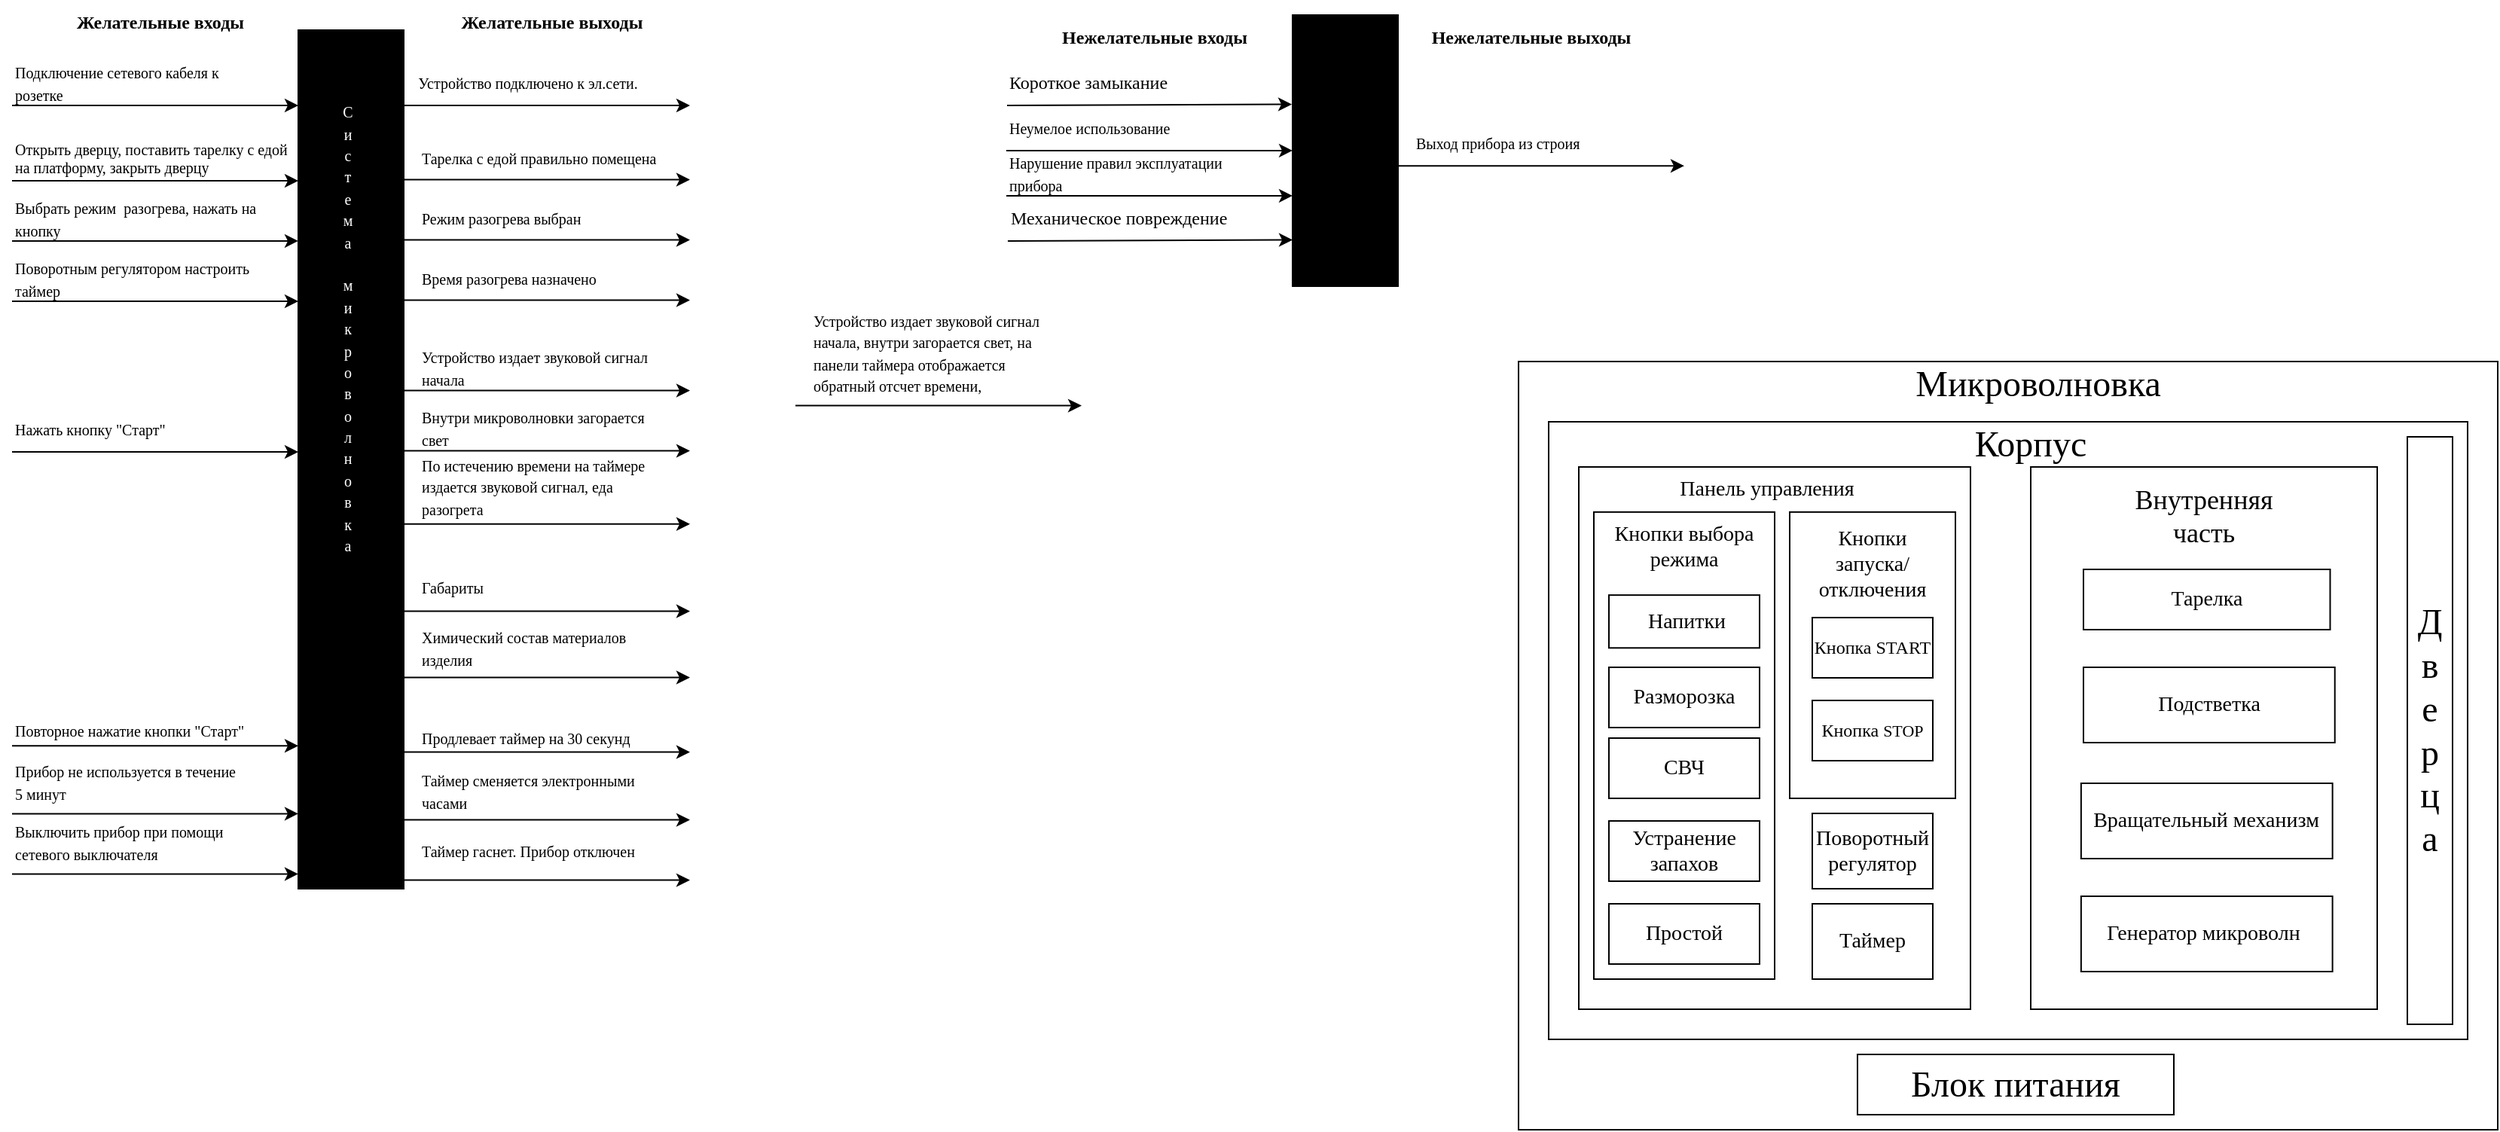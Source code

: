 <mxfile version="21.0.2" type="github">
  <diagram name="Page-1" id="kksrU-J7RmdfJkJG-z9g">
    <mxGraphModel dx="1235" dy="646" grid="1" gridSize="10" guides="1" tooltips="1" connect="1" arrows="1" fold="1" page="1" pageScale="1" pageWidth="827" pageHeight="1169" math="0" shadow="0">
      <root>
        <mxCell id="0" />
        <mxCell id="1" parent="0" />
        <mxCell id="RxlpYsVskv-hnWhugoj_-2" value="" style="rounded=0;whiteSpace=wrap;html=1;fillColor=#000000;" parent="1" vertex="1">
          <mxGeometry x="240" y="310" width="70" height="570" as="geometry" />
        </mxCell>
        <mxCell id="RxlpYsVskv-hnWhugoj_-3" value="&lt;font style=&quot;font-size: 10px;&quot; color=&quot;#ffffff&quot; face=&quot;Times New Roman&quot;&gt;С&lt;br&gt;и&lt;br&gt;с&lt;br&gt;т&lt;br&gt;е&lt;br&gt;м&lt;br&gt;а&lt;br&gt;&lt;br&gt;м&lt;br&gt;и&lt;br&gt;к&lt;br&gt;р&lt;br&gt;о&lt;br&gt;в&lt;br&gt;о&lt;br&gt;л&lt;br&gt;н&lt;br&gt;о&lt;br&gt;в&lt;br&gt;к&lt;br&gt;а&lt;br&gt;&amp;nbsp;&lt;/font&gt;" style="text;html=1;strokeColor=none;fillColor=none;align=center;verticalAlign=middle;whiteSpace=wrap;rounded=0;rotation=0;" parent="1" vertex="1">
          <mxGeometry x="220" y="509.71" width="105.6" height="10.22" as="geometry" />
        </mxCell>
        <mxCell id="RxlpYsVskv-hnWhugoj_-4" value="&lt;font face=&quot;Times New Roman&quot;&gt;&lt;b&gt;Желательные входы&amp;nbsp;&lt;/b&gt;&lt;/font&gt;" style="text;html=1;strokeColor=none;fillColor=none;align=center;verticalAlign=middle;whiteSpace=wrap;rounded=0;" parent="1" vertex="1">
          <mxGeometry x="80" y="290" width="140" height="30" as="geometry" />
        </mxCell>
        <mxCell id="RxlpYsVskv-hnWhugoj_-5" value="&lt;font face=&quot;Times New Roman&quot;&gt;&lt;b&gt;Желательные выходы&amp;nbsp;&lt;/b&gt;&lt;/font&gt;" style="text;html=1;strokeColor=none;fillColor=none;align=center;verticalAlign=middle;whiteSpace=wrap;rounded=0;" parent="1" vertex="1">
          <mxGeometry x="340" y="290" width="140" height="30" as="geometry" />
        </mxCell>
        <mxCell id="RxlpYsVskv-hnWhugoj_-6" value="&lt;font style=&quot;font-size: 10px;&quot;&gt;Подключение сетевого кабеля к&lt;br&gt;розетке&lt;/font&gt;" style="text;html=1;strokeColor=none;fillColor=none;align=left;verticalAlign=middle;whiteSpace=wrap;rounded=0;fontFamily=Times New Roman;" parent="1" vertex="1">
          <mxGeometry x="50" y="330" width="170" height="30" as="geometry" />
        </mxCell>
        <mxCell id="RxlpYsVskv-hnWhugoj_-9" value="" style="endArrow=classic;html=1;rounded=0;fontFamily=Times New Roman;fontSize=10;entryX=0;entryY=0.152;entryDx=0;entryDy=0;entryPerimeter=0;" parent="1" edge="1">
          <mxGeometry width="50" height="50" relative="1" as="geometry">
            <mxPoint x="50" y="410" as="sourcePoint" />
            <mxPoint x="240" y="410" as="targetPoint" />
          </mxGeometry>
        </mxCell>
        <mxCell id="RxlpYsVskv-hnWhugoj_-10" value="&lt;font style=&quot;font-size: 10px;&quot;&gt;Устройство подключено к эл.сети.&amp;nbsp;&amp;nbsp;&lt;/font&gt;" style="text;html=1;strokeColor=none;fillColor=none;align=center;verticalAlign=middle;whiteSpace=wrap;rounded=0;fontFamily=Times New Roman;" parent="1" vertex="1">
          <mxGeometry x="310" y="330" width="170" height="30" as="geometry" />
        </mxCell>
        <mxCell id="RxlpYsVskv-hnWhugoj_-11" value="" style="endArrow=classic;html=1;rounded=0;fontFamily=Times New Roman;fontSize=10;entryX=0;entryY=0.152;entryDx=0;entryDy=0;entryPerimeter=0;" parent="1" edge="1">
          <mxGeometry width="50" height="50" relative="1" as="geometry">
            <mxPoint x="310" y="360" as="sourcePoint" />
            <mxPoint x="500" y="360" as="targetPoint" />
          </mxGeometry>
        </mxCell>
        <mxCell id="RxlpYsVskv-hnWhugoj_-14" value="Открыть дверцу, поставить тарелку с едой на платформу, закрыть дверцу&amp;nbsp;" style="text;html=1;strokeColor=none;fillColor=none;align=left;verticalAlign=middle;whiteSpace=wrap;rounded=0;fontSize=10;fontFamily=Times New Roman;" parent="1" vertex="1">
          <mxGeometry x="50" y="380" width="190" height="30" as="geometry" />
        </mxCell>
        <mxCell id="RxlpYsVskv-hnWhugoj_-15" value="&lt;span style=&quot;font-size: 10px;&quot;&gt;Выбрать режим&amp;nbsp; разогрева, нажать на кнопку&amp;nbsp;&lt;/span&gt;" style="text;html=1;strokeColor=none;fillColor=none;align=left;verticalAlign=middle;whiteSpace=wrap;rounded=0;fontFamily=Times New Roman;" parent="1" vertex="1">
          <mxGeometry x="50" y="419.98" width="170" height="30" as="geometry" />
        </mxCell>
        <mxCell id="RxlpYsVskv-hnWhugoj_-16" value="" style="endArrow=classic;html=1;rounded=0;fontFamily=Times New Roman;fontSize=10;entryX=0;entryY=0.152;entryDx=0;entryDy=0;entryPerimeter=0;" parent="1" edge="1">
          <mxGeometry width="50" height="50" relative="1" as="geometry">
            <mxPoint x="50" y="449.98" as="sourcePoint" />
            <mxPoint x="240" y="449.98" as="targetPoint" />
          </mxGeometry>
        </mxCell>
        <mxCell id="RxlpYsVskv-hnWhugoj_-19" value="&lt;span style=&quot;font-size: 10px;&quot;&gt;Поворотным регулятором настроить таймер&lt;/span&gt;" style="text;html=1;strokeColor=none;fillColor=none;align=left;verticalAlign=middle;whiteSpace=wrap;rounded=0;fontFamily=Times New Roman;" parent="1" vertex="1">
          <mxGeometry x="50" y="460" width="170" height="30" as="geometry" />
        </mxCell>
        <mxCell id="RxlpYsVskv-hnWhugoj_-20" value="" style="endArrow=classic;html=1;rounded=0;fontFamily=Times New Roman;fontSize=10;entryX=0;entryY=0.152;entryDx=0;entryDy=0;entryPerimeter=0;" parent="1" edge="1">
          <mxGeometry width="50" height="50" relative="1" as="geometry">
            <mxPoint x="50" y="490" as="sourcePoint" />
            <mxPoint x="240" y="490" as="targetPoint" />
          </mxGeometry>
        </mxCell>
        <mxCell id="RxlpYsVskv-hnWhugoj_-23" value="&lt;span style=&quot;font-size: 10px;&quot;&gt;Нажать кнопку &quot;Старт&quot;&lt;/span&gt;" style="text;html=1;strokeColor=none;fillColor=none;align=left;verticalAlign=middle;whiteSpace=wrap;rounded=0;fontFamily=Times New Roman;" parent="1" vertex="1">
          <mxGeometry x="50" y="560" width="170" height="30" as="geometry" />
        </mxCell>
        <mxCell id="RxlpYsVskv-hnWhugoj_-24" value="" style="endArrow=classic;html=1;rounded=0;fontFamily=Times New Roman;fontSize=10;entryX=0;entryY=0.152;entryDx=0;entryDy=0;entryPerimeter=0;" parent="1" edge="1">
          <mxGeometry width="50" height="50" relative="1" as="geometry">
            <mxPoint x="50" y="590" as="sourcePoint" />
            <mxPoint x="240" y="590" as="targetPoint" />
          </mxGeometry>
        </mxCell>
        <mxCell id="RxlpYsVskv-hnWhugoj_-25" value="&lt;span style=&quot;font-size: 10px;&quot;&gt;Устройство издает звуковой сигнал начала, внутри загорается свет, на панели таймера отображается обратный отсчет времени,&lt;/span&gt;" style="text;html=1;strokeColor=none;fillColor=none;align=left;verticalAlign=middle;whiteSpace=wrap;rounded=0;fontFamily=Times New Roman;" parent="1" vertex="1">
          <mxGeometry x="580" y="509.31" width="170" height="30" as="geometry" />
        </mxCell>
        <mxCell id="RxlpYsVskv-hnWhugoj_-26" value="" style="endArrow=classic;html=1;rounded=0;fontFamily=Times New Roman;fontSize=10;entryX=0;entryY=0.152;entryDx=0;entryDy=0;entryPerimeter=0;" parent="1" edge="1">
          <mxGeometry width="50" height="50" relative="1" as="geometry">
            <mxPoint x="570" y="559.31" as="sourcePoint" />
            <mxPoint x="760" y="559.31" as="targetPoint" />
          </mxGeometry>
        </mxCell>
        <mxCell id="RxlpYsVskv-hnWhugoj_-30" value="&lt;font style=&quot;font-size: 10px;&quot;&gt;По истечению времени на таймере издается звуковой сигнал, еда разогрета&amp;nbsp;&amp;nbsp;&lt;/font&gt;" style="text;html=1;strokeColor=none;fillColor=none;align=left;verticalAlign=middle;whiteSpace=wrap;rounded=0;fontFamily=Times New Roman;" parent="1" vertex="1">
          <mxGeometry x="320" y="597.86" width="170" height="30" as="geometry" />
        </mxCell>
        <mxCell id="RxlpYsVskv-hnWhugoj_-31" value="" style="endArrow=classic;html=1;rounded=0;fontFamily=Times New Roman;fontSize=10;entryX=0;entryY=0.152;entryDx=0;entryDy=0;entryPerimeter=0;" parent="1" edge="1">
          <mxGeometry width="50" height="50" relative="1" as="geometry">
            <mxPoint x="310" y="637.93" as="sourcePoint" />
            <mxPoint x="500" y="637.93" as="targetPoint" />
          </mxGeometry>
        </mxCell>
        <mxCell id="RxlpYsVskv-hnWhugoj_-32" value="&lt;font style=&quot;font-size: 10px;&quot;&gt;Габариты&lt;/font&gt;" style="text;html=1;strokeColor=none;fillColor=none;align=left;verticalAlign=middle;whiteSpace=wrap;rounded=0;fontFamily=Times New Roman;" parent="1" vertex="1">
          <mxGeometry x="320" y="664.76" width="170" height="30" as="geometry" />
        </mxCell>
        <mxCell id="RxlpYsVskv-hnWhugoj_-33" value="" style="endArrow=classic;html=1;rounded=0;fontFamily=Times New Roman;fontSize=10;entryX=0;entryY=0.152;entryDx=0;entryDy=0;entryPerimeter=0;" parent="1" edge="1">
          <mxGeometry width="50" height="50" relative="1" as="geometry">
            <mxPoint x="310" y="695.76" as="sourcePoint" />
            <mxPoint x="500" y="695.76" as="targetPoint" />
          </mxGeometry>
        </mxCell>
        <mxCell id="RxlpYsVskv-hnWhugoj_-36" value="&lt;span style=&quot;font-size: 10px;&quot;&gt;Химический состав материалов изделия&lt;/span&gt;" style="text;html=1;strokeColor=none;fillColor=none;align=left;verticalAlign=middle;whiteSpace=wrap;rounded=0;fontFamily=Times New Roman;" parent="1" vertex="1">
          <mxGeometry x="320" y="704.69" width="170" height="30" as="geometry" />
        </mxCell>
        <mxCell id="RxlpYsVskv-hnWhugoj_-37" value="" style="endArrow=classic;html=1;rounded=0;fontFamily=Times New Roman;fontSize=10;entryX=0;entryY=0.152;entryDx=0;entryDy=0;entryPerimeter=0;" parent="1" edge="1">
          <mxGeometry width="50" height="50" relative="1" as="geometry">
            <mxPoint x="310" y="739.76" as="sourcePoint" />
            <mxPoint x="500" y="739.76" as="targetPoint" />
          </mxGeometry>
        </mxCell>
        <mxCell id="RxlpYsVskv-hnWhugoj_-38" value="&lt;font style=&quot;font-size: 10px;&quot;&gt;Повторное нажатие кнопки &quot;Старт&quot;&amp;nbsp;&lt;/font&gt;" style="text;html=1;strokeColor=none;fillColor=none;align=left;verticalAlign=middle;whiteSpace=wrap;rounded=0;fontFamily=Times New Roman;" parent="1" vertex="1">
          <mxGeometry x="50" y="760.0" width="170" height="30" as="geometry" />
        </mxCell>
        <mxCell id="RxlpYsVskv-hnWhugoj_-39" value="" style="endArrow=classic;html=1;rounded=0;fontFamily=Times New Roman;fontSize=10;entryX=0;entryY=0.152;entryDx=0;entryDy=0;entryPerimeter=0;" parent="1" edge="1">
          <mxGeometry width="50" height="50" relative="1" as="geometry">
            <mxPoint x="50" y="785.16" as="sourcePoint" />
            <mxPoint x="240" y="785.16" as="targetPoint" />
          </mxGeometry>
        </mxCell>
        <mxCell id="RxlpYsVskv-hnWhugoj_-40" value="&lt;font style=&quot;font-size: 10px;&quot;&gt;Продлевает таймер на 30 секунд&lt;/font&gt;" style="text;html=1;strokeColor=none;fillColor=none;align=left;verticalAlign=middle;whiteSpace=wrap;rounded=0;fontFamily=Times New Roman;" parent="1" vertex="1">
          <mxGeometry x="320" y="764.66" width="170" height="30" as="geometry" />
        </mxCell>
        <mxCell id="RxlpYsVskv-hnWhugoj_-41" value="" style="endArrow=classic;html=1;rounded=0;fontFamily=Times New Roman;fontSize=10;entryX=0;entryY=0.152;entryDx=0;entryDy=0;entryPerimeter=0;" parent="1" edge="1">
          <mxGeometry width="50" height="50" relative="1" as="geometry">
            <mxPoint x="310" y="789.28" as="sourcePoint" />
            <mxPoint x="500" y="789.28" as="targetPoint" />
          </mxGeometry>
        </mxCell>
        <mxCell id="RxlpYsVskv-hnWhugoj_-44" value="&lt;font style=&quot;font-size: 10px;&quot;&gt;Прибор не используется в течение&lt;br/&gt;5 минут&lt;/font&gt;" style="text;html=1;strokeColor=none;fillColor=none;align=left;verticalAlign=middle;whiteSpace=wrap;rounded=0;fontFamily=Times New Roman;" parent="1" vertex="1">
          <mxGeometry x="50" y="794.16" width="170" height="30" as="geometry" />
        </mxCell>
        <mxCell id="RxlpYsVskv-hnWhugoj_-45" value="" style="endArrow=classic;html=1;rounded=0;fontFamily=Times New Roman;fontSize=10;entryX=0;entryY=0.152;entryDx=0;entryDy=0;entryPerimeter=0;" parent="1" edge="1">
          <mxGeometry width="50" height="50" relative="1" as="geometry">
            <mxPoint x="50" y="830.23" as="sourcePoint" />
            <mxPoint x="240" y="830.23" as="targetPoint" />
          </mxGeometry>
        </mxCell>
        <mxCell id="RxlpYsVskv-hnWhugoj_-46" value="&lt;span style=&quot;font-size: 10px;&quot;&gt;Таймер сменяется электронными часами&lt;/span&gt;" style="text;html=1;strokeColor=none;fillColor=none;align=left;verticalAlign=middle;whiteSpace=wrap;rounded=0;fontFamily=Times New Roman;" parent="1" vertex="1">
          <mxGeometry x="320" y="799.73" width="170" height="30" as="geometry" />
        </mxCell>
        <mxCell id="RxlpYsVskv-hnWhugoj_-51" value="&lt;font style=&quot;font-size: 10px;&quot;&gt;Выключить прибор при помощи&lt;br&gt;сетевого выключателя&lt;/font&gt;" style="text;html=1;strokeColor=none;fillColor=none;align=left;verticalAlign=middle;whiteSpace=wrap;rounded=0;fontFamily=Times New Roman;" parent="1" vertex="1">
          <mxGeometry x="50" y="834.16" width="170" height="30" as="geometry" />
        </mxCell>
        <mxCell id="RxlpYsVskv-hnWhugoj_-52" value="" style="endArrow=classic;html=1;rounded=0;fontFamily=Times New Roman;fontSize=10;entryX=0;entryY=0.152;entryDx=0;entryDy=0;entryPerimeter=0;" parent="1" edge="1">
          <mxGeometry width="50" height="50" relative="1" as="geometry">
            <mxPoint x="50" y="870.23" as="sourcePoint" />
            <mxPoint x="240" y="870.23" as="targetPoint" />
          </mxGeometry>
        </mxCell>
        <mxCell id="RxlpYsVskv-hnWhugoj_-53" value="" style="endArrow=classic;html=1;rounded=0;fontFamily=Times New Roman;fontSize=10;entryX=0;entryY=0.152;entryDx=0;entryDy=0;entryPerimeter=0;" parent="1" edge="1">
          <mxGeometry width="50" height="50" relative="1" as="geometry">
            <mxPoint x="310" y="834.31" as="sourcePoint" />
            <mxPoint x="500" y="834.31" as="targetPoint" />
          </mxGeometry>
        </mxCell>
        <mxCell id="RxlpYsVskv-hnWhugoj_-54" value="&lt;font style=&quot;font-size: 10px;&quot;&gt;Таймер гаснет. Прибор отключен&lt;/font&gt;" style="text;html=1;strokeColor=none;fillColor=none;align=left;verticalAlign=middle;whiteSpace=wrap;rounded=0;fontFamily=Times New Roman;" parent="1" vertex="1">
          <mxGeometry x="320" y="839.73" width="170" height="30" as="geometry" />
        </mxCell>
        <mxCell id="RxlpYsVskv-hnWhugoj_-55" value="" style="endArrow=classic;html=1;rounded=0;fontFamily=Times New Roman;fontSize=10;entryX=0;entryY=0.152;entryDx=0;entryDy=0;entryPerimeter=0;" parent="1" edge="1">
          <mxGeometry width="50" height="50" relative="1" as="geometry">
            <mxPoint x="310" y="874.31" as="sourcePoint" />
            <mxPoint x="500" y="874.31" as="targetPoint" />
          </mxGeometry>
        </mxCell>
        <mxCell id="RxlpYsVskv-hnWhugoj_-92" value="" style="rounded=0;whiteSpace=wrap;html=1;fillColor=#000000;" parent="1" vertex="1">
          <mxGeometry x="900" y="300" width="70" height="180" as="geometry" />
        </mxCell>
        <mxCell id="RxlpYsVskv-hnWhugoj_-94" value="&lt;font face=&quot;Times New Roman&quot;&gt;&lt;b&gt;Нежелательные входы&amp;nbsp;&lt;/b&gt;&lt;/font&gt;" style="text;html=1;strokeColor=none;fillColor=none;align=center;verticalAlign=middle;whiteSpace=wrap;rounded=0;" parent="1" vertex="1">
          <mxGeometry x="740" y="300" width="140" height="30" as="geometry" />
        </mxCell>
        <mxCell id="RxlpYsVskv-hnWhugoj_-95" value="&lt;font face=&quot;Times New Roman&quot;&gt;&lt;b&gt;Нежелательные выходы&amp;nbsp;&lt;/b&gt;&lt;/font&gt;" style="text;html=1;strokeColor=none;fillColor=none;align=center;verticalAlign=middle;whiteSpace=wrap;rounded=0;" parent="1" vertex="1">
          <mxGeometry x="990" y="300" width="140" height="30" as="geometry" />
        </mxCell>
        <mxCell id="RxlpYsVskv-hnWhugoj_-96" value="Короткое замыкание" style="text;html=1;strokeColor=none;fillColor=none;align=left;verticalAlign=middle;whiteSpace=wrap;rounded=0;fontFamily=Times New Roman;" parent="1" vertex="1">
          <mxGeometry x="710.49" y="329.96" width="170" height="30" as="geometry" />
        </mxCell>
        <mxCell id="RxlpYsVskv-hnWhugoj_-97" value="" style="endArrow=classic;html=1;rounded=0;fontFamily=Times New Roman;fontSize=10;entryX=-0.014;entryY=0.088;entryDx=0;entryDy=0;entryPerimeter=0;" parent="1" edge="1">
          <mxGeometry width="50" height="50" relative="1" as="geometry">
            <mxPoint x="710.49" y="359.96" as="sourcePoint" />
            <mxPoint x="899.51" y="359.24" as="targetPoint" />
          </mxGeometry>
        </mxCell>
        <mxCell id="RxlpYsVskv-hnWhugoj_-98" value="" style="endArrow=classic;html=1;rounded=0;fontFamily=Times New Roman;fontSize=10;entryX=0;entryY=0.152;entryDx=0;entryDy=0;entryPerimeter=0;" parent="1" edge="1">
          <mxGeometry width="50" height="50" relative="1" as="geometry">
            <mxPoint x="710" y="389.98" as="sourcePoint" />
            <mxPoint x="900" y="389.98" as="targetPoint" />
          </mxGeometry>
        </mxCell>
        <mxCell id="RxlpYsVskv-hnWhugoj_-101" value="Неумелое использование" style="text;html=1;strokeColor=none;fillColor=none;align=left;verticalAlign=middle;whiteSpace=wrap;rounded=0;fontSize=10;fontFamily=Times New Roman;" parent="1" vertex="1">
          <mxGeometry x="710" y="359.98" width="190" height="30" as="geometry" />
        </mxCell>
        <mxCell id="RxlpYsVskv-hnWhugoj_-102" value="&lt;font style=&quot;font-size: 10px;&quot;&gt;Нарушение правил эксплуатации&lt;br&gt;прибора&lt;/font&gt;" style="text;html=1;strokeColor=none;fillColor=none;align=left;verticalAlign=middle;whiteSpace=wrap;rounded=0;fontFamily=Times New Roman;" parent="1" vertex="1">
          <mxGeometry x="710" y="389.98" width="170" height="30" as="geometry" />
        </mxCell>
        <mxCell id="RxlpYsVskv-hnWhugoj_-103" value="" style="endArrow=classic;html=1;rounded=0;fontFamily=Times New Roman;fontSize=10;entryX=0;entryY=0.152;entryDx=0;entryDy=0;entryPerimeter=0;" parent="1" edge="1">
          <mxGeometry width="50" height="50" relative="1" as="geometry">
            <mxPoint x="710" y="419.98" as="sourcePoint" />
            <mxPoint x="900" y="419.98" as="targetPoint" />
          </mxGeometry>
        </mxCell>
        <mxCell id="RxlpYsVskv-hnWhugoj_-109" value="" style="endArrow=classic;html=1;rounded=0;fontFamily=Times New Roman;fontSize=10;entryX=0;entryY=0.152;entryDx=0;entryDy=0;entryPerimeter=0;" parent="1" edge="1">
          <mxGeometry width="50" height="50" relative="1" as="geometry">
            <mxPoint x="970" y="400.07" as="sourcePoint" />
            <mxPoint x="1160" y="400.07" as="targetPoint" />
          </mxGeometry>
        </mxCell>
        <mxCell id="RxlpYsVskv-hnWhugoj_-128" value="Механическое повреждение" style="text;html=1;strokeColor=none;fillColor=none;align=left;verticalAlign=middle;whiteSpace=wrap;rounded=0;fontFamily=Times New Roman;" parent="1" vertex="1">
          <mxGeometry x="710.98" y="419.98" width="170" height="30" as="geometry" />
        </mxCell>
        <mxCell id="RxlpYsVskv-hnWhugoj_-129" value="" style="endArrow=classic;html=1;rounded=0;fontFamily=Times New Roman;fontSize=10;entryX=-0.014;entryY=0.088;entryDx=0;entryDy=0;entryPerimeter=0;" parent="1" edge="1">
          <mxGeometry width="50" height="50" relative="1" as="geometry">
            <mxPoint x="710.98" y="449.98" as="sourcePoint" />
            <mxPoint x="900" y="449.26" as="targetPoint" />
          </mxGeometry>
        </mxCell>
        <mxCell id="RxlpYsVskv-hnWhugoj_-130" value="&lt;span style=&quot;font-size: 10px;&quot;&gt;Выход прибора из строия&lt;/span&gt;" style="text;html=1;strokeColor=none;fillColor=none;align=left;verticalAlign=middle;whiteSpace=wrap;rounded=0;fontFamily=Times New Roman;" parent="1" vertex="1">
          <mxGeometry x="980" y="370" width="170" height="30" as="geometry" />
        </mxCell>
        <mxCell id="RxlpYsVskv-hnWhugoj_-132" value="" style="rounded=0;whiteSpace=wrap;html=1;labelBackgroundColor=#ffffff;fontFamily=Times New Roman;fontSize=10;fontColor=#ffffff;fillColor=none;" parent="1" vertex="1">
          <mxGeometry x="1050" y="530" width="650" height="510" as="geometry" />
        </mxCell>
        <mxCell id="RxlpYsVskv-hnWhugoj_-135" value="&lt;font style=&quot;&quot; color=&quot;#000000&quot;&gt;&lt;font style=&quot;font-size: 24px;&quot;&gt;Микроволновка&lt;/font&gt;&lt;br&gt;&lt;/font&gt;" style="text;html=1;strokeColor=none;fillColor=none;align=center;verticalAlign=middle;whiteSpace=wrap;rounded=0;fontSize=10;fontFamily=Times New Roman;fontColor=#ffffff;" parent="1" vertex="1">
          <mxGeometry x="1365" y="530" width="60" height="30" as="geometry" />
        </mxCell>
        <mxCell id="RxlpYsVskv-hnWhugoj_-136" value="" style="rounded=0;whiteSpace=wrap;html=1;labelBackgroundColor=#ffffff;fontFamily=Times New Roman;fontSize=24;fontColor=#000000;fillColor=none;" parent="1" vertex="1">
          <mxGeometry x="1070" y="570" width="610" height="410" as="geometry" />
        </mxCell>
        <mxCell id="RxlpYsVskv-hnWhugoj_-137" value="Блок питания" style="rounded=0;whiteSpace=wrap;html=1;labelBackgroundColor=#ffffff;fontFamily=Times New Roman;fontSize=24;fontColor=#000000;fillColor=none;" parent="1" vertex="1">
          <mxGeometry x="1275" y="990" width="210" height="40" as="geometry" />
        </mxCell>
        <mxCell id="RxlpYsVskv-hnWhugoj_-138" value="Корпус" style="text;html=1;strokeColor=none;fillColor=none;align=center;verticalAlign=middle;whiteSpace=wrap;rounded=0;fontSize=24;fontFamily=Times New Roman;fontColor=#000000;" parent="1" vertex="1">
          <mxGeometry x="1360" y="570" width="60" height="30" as="geometry" />
        </mxCell>
        <mxCell id="RxlpYsVskv-hnWhugoj_-139" value="Д&lt;br&gt;в&lt;br&gt;е&lt;br&gt;р&lt;br&gt;ц&lt;br&gt;а" style="rounded=0;whiteSpace=wrap;html=1;labelBackgroundColor=#ffffff;fontFamily=Times New Roman;fontSize=24;fontColor=#000000;fillColor=none;" parent="1" vertex="1">
          <mxGeometry x="1640" y="580" width="30" height="390" as="geometry" />
        </mxCell>
        <mxCell id="RxlpYsVskv-hnWhugoj_-141" value="" style="rounded=0;whiteSpace=wrap;html=1;labelBackgroundColor=#ffffff;fontFamily=Times New Roman;fontSize=24;fontColor=#000000;fillColor=none;" parent="1" vertex="1">
          <mxGeometry x="1090" y="600" width="260" height="360" as="geometry" />
        </mxCell>
        <mxCell id="RxlpYsVskv-hnWhugoj_-142" value="&lt;font style=&quot;font-size: 14px;&quot;&gt;Панель управления&lt;/font&gt;" style="text;html=1;strokeColor=none;fillColor=none;align=center;verticalAlign=middle;whiteSpace=wrap;rounded=0;fontSize=24;fontFamily=Times New Roman;fontColor=#000000;" parent="1" vertex="1">
          <mxGeometry x="1140" y="597.86" width="150" height="26.07" as="geometry" />
        </mxCell>
        <mxCell id="RxlpYsVskv-hnWhugoj_-143" value="" style="rounded=0;whiteSpace=wrap;html=1;labelBackgroundColor=#ffffff;fontFamily=Times New Roman;fontSize=11;fontColor=#000000;fillColor=none;" parent="1" vertex="1">
          <mxGeometry x="1100" y="629.93" width="120" height="310.07" as="geometry" />
        </mxCell>
        <mxCell id="RxlpYsVskv-hnWhugoj_-144" value="&lt;font style=&quot;font-size: 14px;&quot;&gt;Кнопки выбора режима&lt;/font&gt;" style="text;html=1;strokeColor=none;fillColor=none;align=center;verticalAlign=middle;whiteSpace=wrap;rounded=0;fontSize=11;fontFamily=Times New Roman;fontColor=#000000;" parent="1" vertex="1">
          <mxGeometry x="1105" y="638" width="110" height="30" as="geometry" />
        </mxCell>
        <mxCell id="RxlpYsVskv-hnWhugoj_-145" value="" style="rounded=0;whiteSpace=wrap;html=1;labelBackgroundColor=#ffffff;fontFamily=Times New Roman;fontSize=11;fontColor=#000000;fillColor=none;" parent="1" vertex="1">
          <mxGeometry x="1230" y="629.93" width="110" height="190.07" as="geometry" />
        </mxCell>
        <mxCell id="RxlpYsVskv-hnWhugoj_-146" value="&lt;font style=&quot;font-size: 14px;&quot;&gt;Кнопки запуска/отключения&lt;/font&gt;" style="text;html=1;strokeColor=none;fillColor=none;align=center;verticalAlign=middle;whiteSpace=wrap;rounded=0;fontSize=11;fontFamily=Times New Roman;fontColor=#000000;" parent="1" vertex="1">
          <mxGeometry x="1255" y="650" width="60" height="30" as="geometry" />
        </mxCell>
        <mxCell id="RxlpYsVskv-hnWhugoj_-147" value="&lt;font style=&quot;font-size: 12px;&quot;&gt;Кнопка START&lt;/font&gt;" style="rounded=0;whiteSpace=wrap;html=1;labelBackgroundColor=#ffffff;fontFamily=Times New Roman;fontSize=11;fontColor=#000000;fillColor=none;" parent="1" vertex="1">
          <mxGeometry x="1245" y="700" width="80" height="40" as="geometry" />
        </mxCell>
        <mxCell id="RxlpYsVskv-hnWhugoj_-150" value="&lt;font style=&quot;font-size: 14px;&quot;&gt;Поворотный регулятор&lt;/font&gt;" style="rounded=0;whiteSpace=wrap;html=1;labelBackgroundColor=#ffffff;fontFamily=Times New Roman;fontSize=11;fontColor=#000000;fillColor=none;" parent="1" vertex="1">
          <mxGeometry x="1245" y="830" width="80" height="50" as="geometry" />
        </mxCell>
        <mxCell id="RxlpYsVskv-hnWhugoj_-151" value="&lt;font style=&quot;font-size: 14px;&quot;&gt;Таймер&lt;/font&gt;" style="rounded=0;whiteSpace=wrap;html=1;labelBackgroundColor=#ffffff;fontFamily=Times New Roman;fontSize=11;fontColor=#000000;fillColor=none;" parent="1" vertex="1">
          <mxGeometry x="1245" y="890" width="80" height="50" as="geometry" />
        </mxCell>
        <mxCell id="RxlpYsVskv-hnWhugoj_-152" value="&lt;font style=&quot;font-size: 14px;&quot;&gt;&amp;nbsp;Напитки&lt;/font&gt;" style="rounded=0;whiteSpace=wrap;html=1;labelBackgroundColor=#ffffff;fontFamily=Times New Roman;fontSize=11;fontColor=#000000;fillColor=none;" parent="1" vertex="1">
          <mxGeometry x="1110" y="685.07" width="100" height="35.07" as="geometry" />
        </mxCell>
        <mxCell id="RxlpYsVskv-hnWhugoj_-153" value="&lt;font style=&quot;font-size: 14px;&quot;&gt;Разморозка&lt;/font&gt;" style="rounded=0;whiteSpace=wrap;html=1;labelBackgroundColor=#ffffff;fontFamily=Times New Roman;fontSize=11;fontColor=#000000;fillColor=none;" parent="1" vertex="1">
          <mxGeometry x="1110" y="733" width="100" height="40" as="geometry" />
        </mxCell>
        <mxCell id="RxlpYsVskv-hnWhugoj_-154" value="&lt;font style=&quot;font-size: 14px;&quot;&gt;СВЧ&lt;/font&gt;" style="rounded=0;whiteSpace=wrap;html=1;labelBackgroundColor=#ffffff;fontFamily=Times New Roman;fontSize=11;fontColor=#000000;fillColor=none;" parent="1" vertex="1">
          <mxGeometry x="1110" y="780" width="100" height="40" as="geometry" />
        </mxCell>
        <mxCell id="RxlpYsVskv-hnWhugoj_-155" value="&lt;font style=&quot;font-size: 14px;&quot;&gt;Устранение запахов&lt;/font&gt;" style="rounded=0;whiteSpace=wrap;html=1;labelBackgroundColor=#ffffff;fontFamily=Times New Roman;fontSize=11;fontColor=#000000;fillColor=none;" parent="1" vertex="1">
          <mxGeometry x="1110" y="835" width="100" height="40" as="geometry" />
        </mxCell>
        <mxCell id="RxlpYsVskv-hnWhugoj_-156" value="&lt;font style=&quot;font-size: 14px;&quot;&gt;Простой&lt;/font&gt;" style="rounded=0;whiteSpace=wrap;html=1;labelBackgroundColor=#ffffff;fontFamily=Times New Roman;fontSize=11;fontColor=#000000;fillColor=none;" parent="1" vertex="1">
          <mxGeometry x="1110" y="890" width="100" height="40" as="geometry" />
        </mxCell>
        <mxCell id="RxlpYsVskv-hnWhugoj_-158" value="" style="rounded=0;whiteSpace=wrap;html=1;labelBackgroundColor=#ffffff;fontFamily=Times New Roman;fontSize=11;fontColor=#000000;fillColor=none;" parent="1" vertex="1">
          <mxGeometry x="1390" y="600" width="230" height="360" as="geometry" />
        </mxCell>
        <mxCell id="RxlpYsVskv-hnWhugoj_-160" value="&lt;font style=&quot;font-size: 18px;&quot;&gt;Внутренняя часть&lt;/font&gt;" style="text;html=1;strokeColor=none;fillColor=none;align=center;verticalAlign=middle;whiteSpace=wrap;rounded=0;fontSize=11;fontFamily=Times New Roman;fontColor=#000000;" parent="1" vertex="1">
          <mxGeometry x="1436.25" y="615.07" width="137.5" height="34.93" as="geometry" />
        </mxCell>
        <mxCell id="RxlpYsVskv-hnWhugoj_-161" value="&lt;font style=&quot;font-size: 14px;&quot;&gt;Подстветка&lt;/font&gt;" style="rounded=0;whiteSpace=wrap;html=1;labelBackgroundColor=#ffffff;fontFamily=Times New Roman;fontSize=11;fontColor=#000000;fillColor=none;" parent="1" vertex="1">
          <mxGeometry x="1425" y="733" width="166.87" height="50" as="geometry" />
        </mxCell>
        <mxCell id="RxlpYsVskv-hnWhugoj_-162" value="&lt;font style=&quot;font-size: 14px;&quot;&gt;Вращательный механизм&lt;/font&gt;" style="rounded=0;whiteSpace=wrap;html=1;labelBackgroundColor=#ffffff;fontFamily=Times New Roman;fontSize=11;fontColor=#000000;fillColor=none;" parent="1" vertex="1">
          <mxGeometry x="1423.44" y="810" width="166.88" height="50" as="geometry" />
        </mxCell>
        <mxCell id="RxlpYsVskv-hnWhugoj_-163" value="&lt;font style=&quot;font-size: 14px;&quot;&gt;Тарелка&lt;/font&gt;" style="rounded=0;whiteSpace=wrap;html=1;labelBackgroundColor=#ffffff;fontFamily=Times New Roman;fontSize=11;fontColor=#000000;fillColor=none;" parent="1" vertex="1">
          <mxGeometry x="1425" y="668" width="163.75" height="40" as="geometry" />
        </mxCell>
        <mxCell id="kwwRMT1KxbcjGRXfhp4a-2" value="&lt;font style=&quot;font-size: 12px;&quot;&gt;Кнопка&amp;nbsp;&lt;/font&gt;STOP" style="rounded=0;whiteSpace=wrap;html=1;labelBackgroundColor=#ffffff;fontFamily=Times New Roman;fontSize=11;fontColor=#000000;fillColor=none;" parent="1" vertex="1">
          <mxGeometry x="1245" y="755" width="80" height="40" as="geometry" />
        </mxCell>
        <mxCell id="kwwRMT1KxbcjGRXfhp4a-10" value="&lt;font style=&quot;font-size: 14px;&quot;&gt;Генератор микроволн&amp;nbsp;&lt;/font&gt;" style="rounded=0;whiteSpace=wrap;html=1;labelBackgroundColor=#ffffff;fontFamily=Times New Roman;fontSize=11;fontColor=#000000;fillColor=none;" parent="1" vertex="1">
          <mxGeometry x="1423.44" y="885" width="166.87" height="50" as="geometry" />
        </mxCell>
        <mxCell id="UV7SM5O3dsJe5yBJO4I--1" value="&lt;span style=&quot;font-size: 10px;&quot;&gt;Тарелка с едой правильно помещена&lt;/span&gt;" style="text;html=1;strokeColor=none;fillColor=none;align=left;verticalAlign=middle;whiteSpace=wrap;rounded=0;fontFamily=Times New Roman;" vertex="1" parent="1">
          <mxGeometry x="320" y="380" width="170" height="30" as="geometry" />
        </mxCell>
        <mxCell id="UV7SM5O3dsJe5yBJO4I--2" value="" style="endArrow=classic;html=1;rounded=0;fontFamily=Times New Roman;fontSize=10;entryX=0;entryY=0.152;entryDx=0;entryDy=0;entryPerimeter=0;" edge="1" parent="1">
          <mxGeometry width="50" height="50" relative="1" as="geometry">
            <mxPoint x="310" y="409.29" as="sourcePoint" />
            <mxPoint x="500" y="409.29" as="targetPoint" />
          </mxGeometry>
        </mxCell>
        <mxCell id="UV7SM5O3dsJe5yBJO4I--3" value="&lt;font style=&quot;font-size: 10px;&quot;&gt;Устройство издает звуковой сигнал начала&lt;/font&gt;" style="text;html=1;strokeColor=none;fillColor=none;align=left;verticalAlign=middle;whiteSpace=wrap;rounded=0;fontFamily=Times New Roman;" vertex="1" parent="1">
          <mxGeometry x="320" y="519.29" width="170" height="30" as="geometry" />
        </mxCell>
        <mxCell id="UV7SM5O3dsJe5yBJO4I--4" value="" style="endArrow=classic;html=1;rounded=0;fontFamily=Times New Roman;fontSize=10;entryX=0;entryY=0.152;entryDx=0;entryDy=0;entryPerimeter=0;" edge="1" parent="1">
          <mxGeometry width="50" height="50" relative="1" as="geometry">
            <mxPoint x="310" y="549.29" as="sourcePoint" />
            <mxPoint x="500" y="549.29" as="targetPoint" />
          </mxGeometry>
        </mxCell>
        <mxCell id="UV7SM5O3dsJe5yBJO4I--9" value="&lt;font style=&quot;font-size: 10px;&quot;&gt;Внутри микроволновки загорается свет&lt;/font&gt;" style="text;html=1;strokeColor=none;fillColor=none;align=left;verticalAlign=middle;whiteSpace=wrap;rounded=0;fontFamily=Times New Roman;" vertex="1" parent="1">
          <mxGeometry x="320" y="558.62" width="170" height="30" as="geometry" />
        </mxCell>
        <mxCell id="UV7SM5O3dsJe5yBJO4I--10" value="" style="endArrow=classic;html=1;rounded=0;fontFamily=Times New Roman;fontSize=10;entryX=0;entryY=0.152;entryDx=0;entryDy=0;entryPerimeter=0;" edge="1" parent="1">
          <mxGeometry width="50" height="50" relative="1" as="geometry">
            <mxPoint x="310" y="589.31" as="sourcePoint" />
            <mxPoint x="500" y="589.31" as="targetPoint" />
          </mxGeometry>
        </mxCell>
        <mxCell id="UV7SM5O3dsJe5yBJO4I--11" value="&lt;span style=&quot;font-size: 10px;&quot;&gt;Режим разогрева выбран&lt;/span&gt;" style="text;html=1;strokeColor=none;fillColor=none;align=left;verticalAlign=middle;whiteSpace=wrap;rounded=0;fontFamily=Times New Roman;" vertex="1" parent="1">
          <mxGeometry x="320" y="419.98" width="170" height="30" as="geometry" />
        </mxCell>
        <mxCell id="UV7SM5O3dsJe5yBJO4I--12" value="" style="endArrow=classic;html=1;rounded=0;fontFamily=Times New Roman;fontSize=10;entryX=0;entryY=0.152;entryDx=0;entryDy=0;entryPerimeter=0;" edge="1" parent="1">
          <mxGeometry width="50" height="50" relative="1" as="geometry">
            <mxPoint x="310" y="449.27" as="sourcePoint" />
            <mxPoint x="500" y="449.27" as="targetPoint" />
          </mxGeometry>
        </mxCell>
        <mxCell id="UV7SM5O3dsJe5yBJO4I--13" value="&lt;span style=&quot;font-size: 10px;&quot;&gt;Время разогрева назначено&lt;/span&gt;" style="text;html=1;strokeColor=none;fillColor=none;align=left;verticalAlign=middle;whiteSpace=wrap;rounded=0;fontFamily=Times New Roman;" vertex="1" parent="1">
          <mxGeometry x="320" y="460" width="170" height="30" as="geometry" />
        </mxCell>
        <mxCell id="UV7SM5O3dsJe5yBJO4I--14" value="" style="endArrow=classic;html=1;rounded=0;fontFamily=Times New Roman;fontSize=10;entryX=0;entryY=0.152;entryDx=0;entryDy=0;entryPerimeter=0;" edge="1" parent="1">
          <mxGeometry width="50" height="50" relative="1" as="geometry">
            <mxPoint x="310" y="489.29" as="sourcePoint" />
            <mxPoint x="500" y="489.29" as="targetPoint" />
          </mxGeometry>
        </mxCell>
        <mxCell id="UV7SM5O3dsJe5yBJO4I--15" value="" style="endArrow=classic;html=1;rounded=0;fontFamily=Times New Roman;fontSize=10;entryX=0;entryY=0.152;entryDx=0;entryDy=0;entryPerimeter=0;" edge="1" parent="1">
          <mxGeometry width="50" height="50" relative="1" as="geometry">
            <mxPoint x="50" y="360" as="sourcePoint" />
            <mxPoint x="240" y="360" as="targetPoint" />
          </mxGeometry>
        </mxCell>
      </root>
    </mxGraphModel>
  </diagram>
</mxfile>
